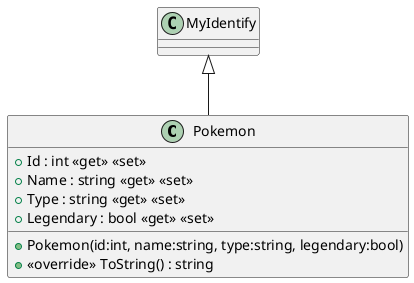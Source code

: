 @startuml
class Pokemon {
    + Id : int <<get>> <<set>>
    + Name : string <<get>> <<set>>
    + Type : string <<get>> <<set>>
    + Legendary : bool <<get>> <<set>>
    + Pokemon(id:int, name:string, type:string, legendary:bool)
    + <<override>> ToString() : string
}
MyIdentify <|-- Pokemon
@enduml
